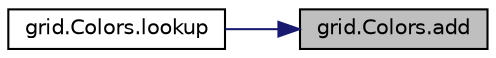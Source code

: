 digraph "grid.Colors.add"
{
 // LATEX_PDF_SIZE
  edge [fontname="Helvetica",fontsize="10",labelfontname="Helvetica",labelfontsize="10"];
  node [fontname="Helvetica",fontsize="10",shape=record];
  rankdir="RL";
  Node1 [label="grid.Colors.add",height=0.2,width=0.4,color="black", fillcolor="grey75", style="filled", fontcolor="black",tooltip="Add."];
  Node1 -> Node2 [dir="back",color="midnightblue",fontsize="10",style="solid",fontname="Helvetica"];
  Node2 [label="grid.Colors.lookup",height=0.2,width=0.4,color="black", fillcolor="white", style="filled",URL="$classgrid_1_1_colors.html#a695530ae37bc24f9698c333e7d479dff",tooltip="Lookup name."];
}
